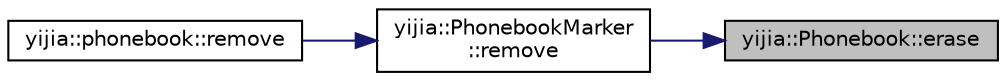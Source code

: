 digraph "yijia::Phonebook::erase"
{
 // LATEX_PDF_SIZE
  edge [fontname="Helvetica",fontsize="10",labelfontname="Helvetica",labelfontsize="10"];
  node [fontname="Helvetica",fontsize="10",shape=record];
  rankdir="RL";
  Node1 [label="yijia::Phonebook::erase",height=0.2,width=0.4,color="black", fillcolor="grey75", style="filled", fontcolor="black",tooltip=" "];
  Node1 -> Node2 [dir="back",color="midnightblue",fontsize="10",style="solid",fontname="Helvetica"];
  Node2 [label="yijia::PhonebookMarker\l::remove",height=0.2,width=0.4,color="black", fillcolor="white", style="filled",URL="$classyijia_1_1_phonebook_marker.html#a0d4331d80459da94d88e780c8507a106",tooltip=" "];
  Node2 -> Node3 [dir="back",color="midnightblue",fontsize="10",style="solid",fontname="Helvetica"];
  Node3 [label="yijia::phonebook::remove",height=0.2,width=0.4,color="black", fillcolor="white", style="filled",URL="$namespaceyijia_1_1phonebook.html#a4d6d7785e1da45eec61ee436474e8d3a",tooltip=" "];
}
